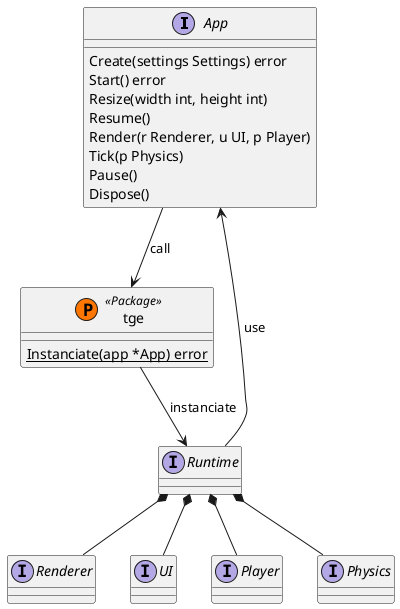 ```plantuml
@startuml API
' Components
interface App {
    Create(settings Settings) error
    Start() error
    Resize(width int, height int)
    Resume()
    Render(r Renderer, u UI, p Player)
    Tick(p Physics)
    Pause()
    Dispose()
}

class tge << (P,#FF7700) Package >> {
    {static} Instanciate(app *App) error
}

interface Runtime {
}

interface Renderer {
}

interface UI {
}

interface Player {
}

interface Physics {
}

' Relations
App --> tge : call
tge --> Runtime : instanciate
App <-- Runtime : use

Runtime *-- Renderer
Runtime *-- UI
Runtime *-- Player
Runtime *-- Physics
@enduml
```